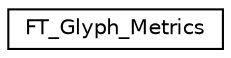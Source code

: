 digraph "Graphical Class Hierarchy"
{
 // LATEX_PDF_SIZE
  edge [fontname="Helvetica",fontsize="10",labelfontname="Helvetica",labelfontsize="10"];
  node [fontname="Helvetica",fontsize="10",shape=record];
  rankdir="LR";
  Node0 [label="FT_Glyph_Metrics",height=0.2,width=0.4,color="black", fillcolor="white", style="filled",URL="$structFT__Glyph__Metrics.html",tooltip=" "];
}
